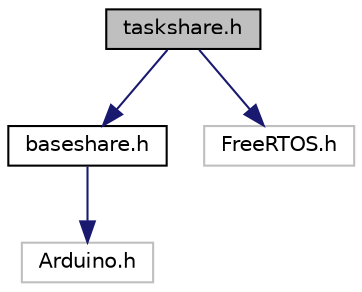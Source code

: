 digraph "taskshare.h"
{
 // LATEX_PDF_SIZE
  edge [fontname="Helvetica",fontsize="10",labelfontname="Helvetica",labelfontsize="10"];
  node [fontname="Helvetica",fontsize="10",shape=record];
  Node1 [label="taskshare.h",height=0.2,width=0.4,color="black", fillcolor="grey75", style="filled", fontcolor="black",tooltip="Data which can be shared between tasks in a thread-safe manner."];
  Node1 -> Node2 [color="midnightblue",fontsize="10",style="solid",fontname="Helvetica"];
  Node2 [label="baseshare.h",height=0.2,width=0.4,color="black", fillcolor="white", style="filled",URL="$baseshare_8h.html",tooltip="Headers for a base class for type-safe, thread-safe task data exchange classes."];
  Node2 -> Node3 [color="midnightblue",fontsize="10",style="solid",fontname="Helvetica"];
  Node3 [label="Arduino.h",height=0.2,width=0.4,color="grey75", fillcolor="white", style="filled",tooltip=" "];
  Node1 -> Node4 [color="midnightblue",fontsize="10",style="solid",fontname="Helvetica"];
  Node4 [label="FreeRTOS.h",height=0.2,width=0.4,color="grey75", fillcolor="white", style="filled",tooltip=" "];
}

